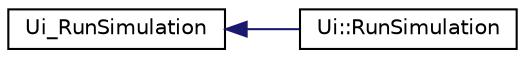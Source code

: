 digraph "Graphical Class Hierarchy"
{
 // LATEX_PDF_SIZE
  edge [fontname="Helvetica",fontsize="10",labelfontname="Helvetica",labelfontsize="10"];
  node [fontname="Helvetica",fontsize="10",shape=record];
  rankdir="LR";
  Node0 [label="Ui_RunSimulation",height=0.2,width=0.4,color="black", fillcolor="white", style="filled",URL="$class_ui___run_simulation.html",tooltip=" "];
  Node0 -> Node1 [dir="back",color="midnightblue",fontsize="10",style="solid",fontname="Helvetica"];
  Node1 [label="Ui::RunSimulation",height=0.2,width=0.4,color="black", fillcolor="white", style="filled",URL="$class_ui_1_1_run_simulation.html",tooltip=" "];
}
